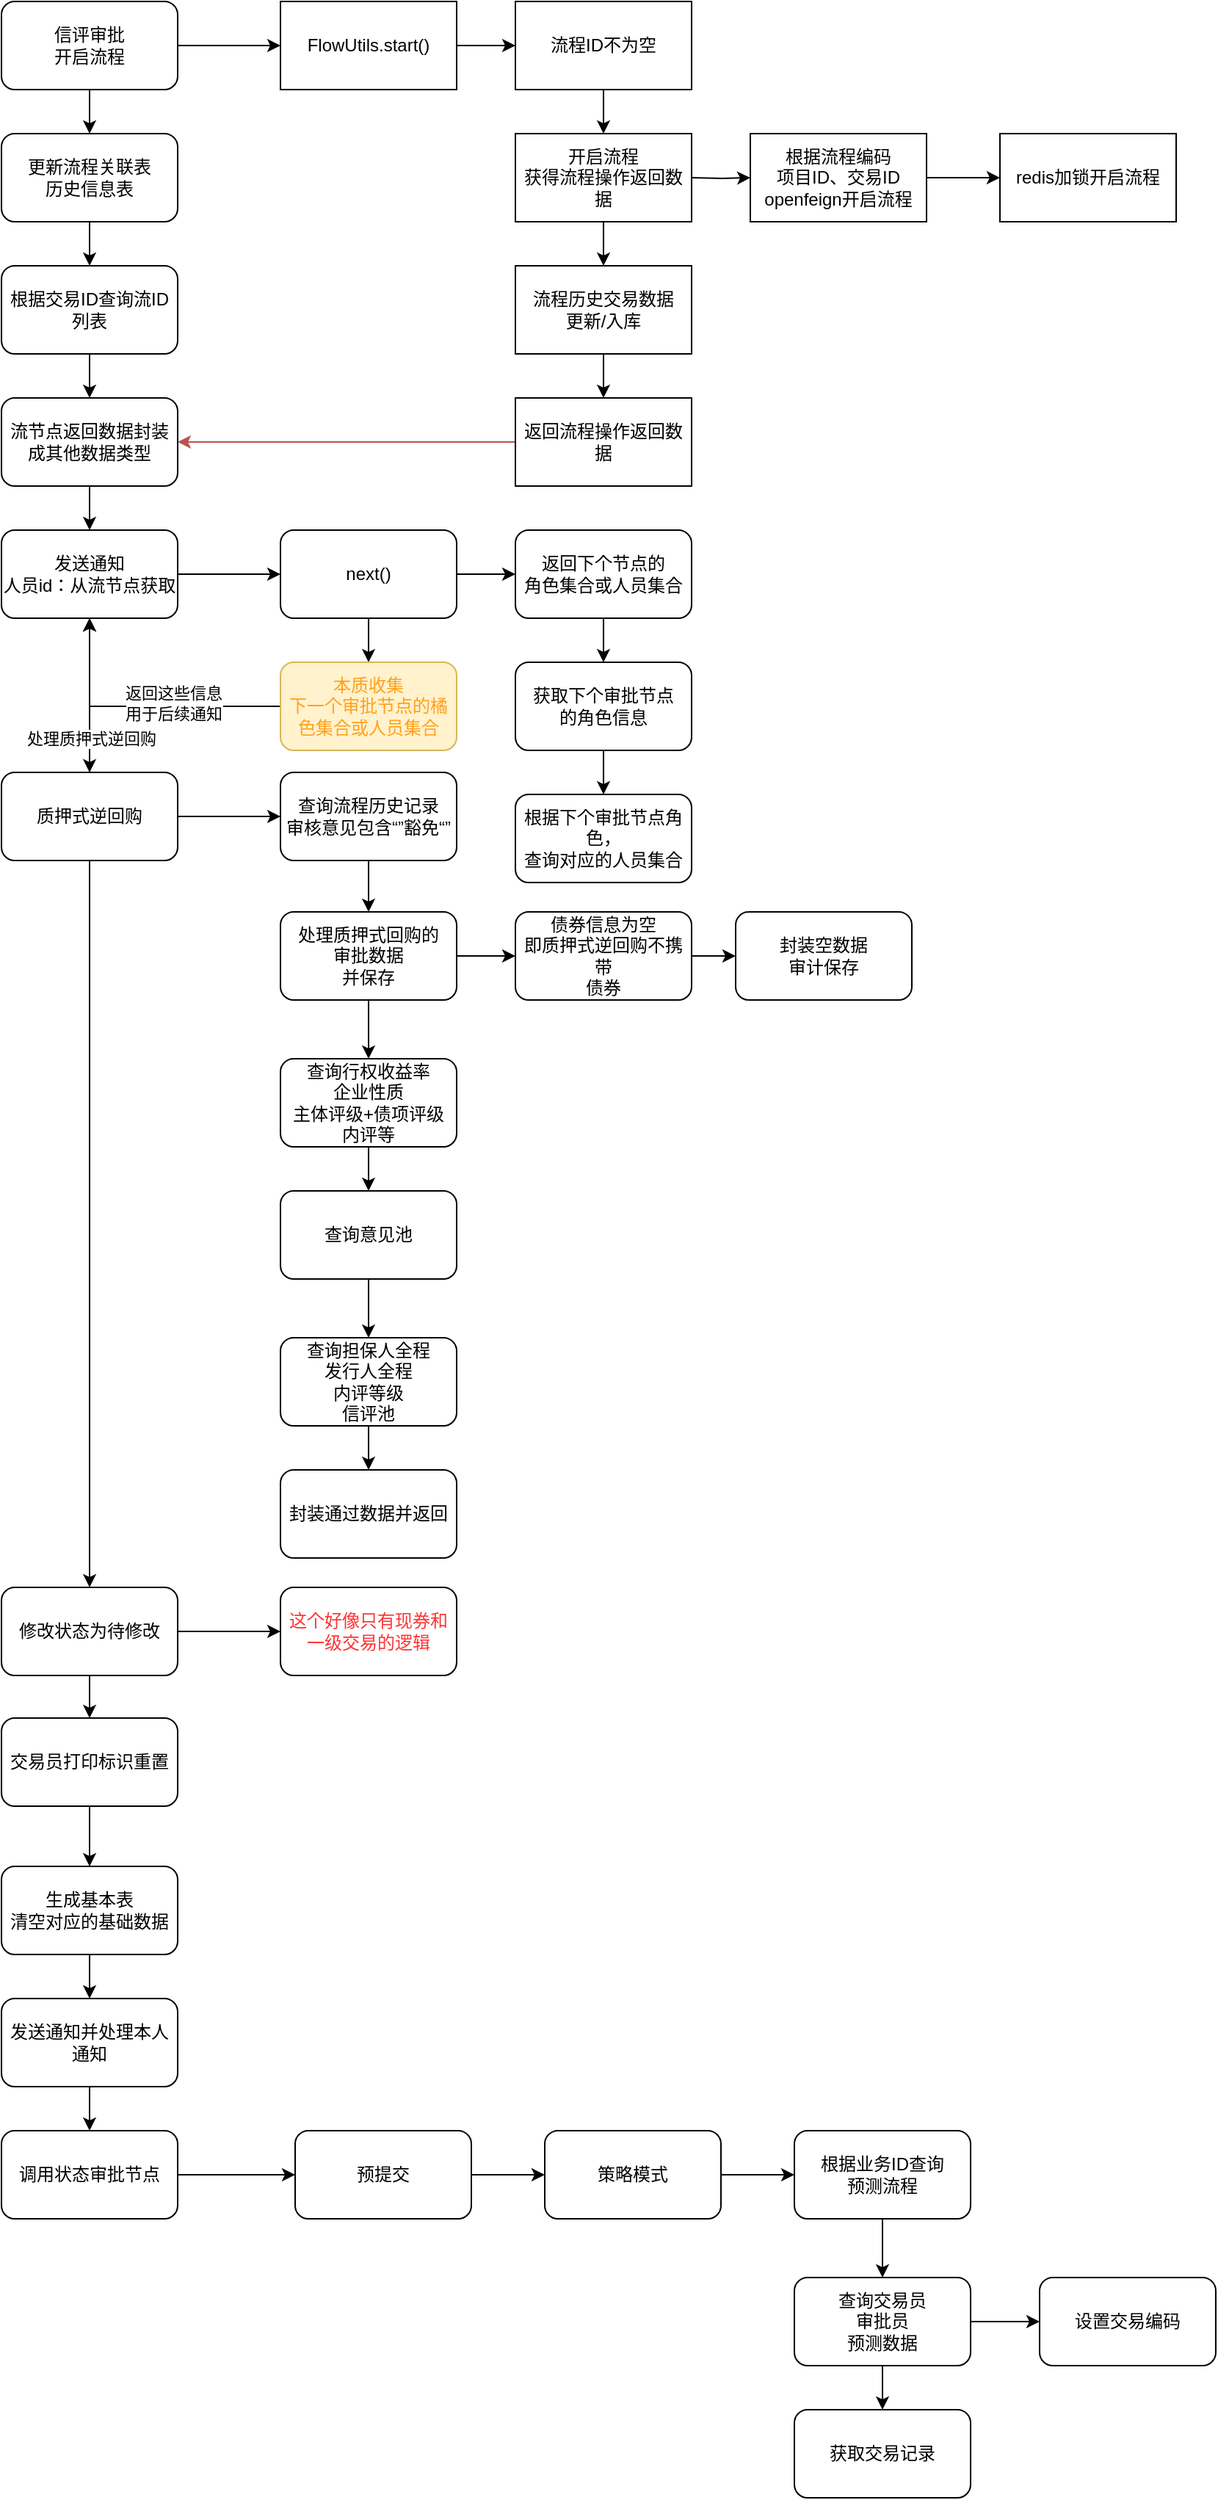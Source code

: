 <mxfile version="26.1.3">
  <diagram name="第 1 页" id="7q6q0Zq5l3fnQO4hX1ic">
    <mxGraphModel dx="1042" dy="531" grid="1" gridSize="10" guides="1" tooltips="1" connect="1" arrows="1" fold="1" page="1" pageScale="1" pageWidth="827" pageHeight="1169" math="0" shadow="0">
      <root>
        <mxCell id="0" />
        <mxCell id="1" parent="0" />
        <mxCell id="WxFiv181dfcM7yHNMsCA-7" style="edgeStyle=orthogonalEdgeStyle;rounded=0;orthogonalLoop=1;jettySize=auto;html=1;exitX=1;exitY=0.5;exitDx=0;exitDy=0;entryX=0;entryY=0.5;entryDx=0;entryDy=0;" edge="1" parent="1" source="WxFiv181dfcM7yHNMsCA-4" target="WxFiv181dfcM7yHNMsCA-6">
          <mxGeometry relative="1" as="geometry" />
        </mxCell>
        <mxCell id="WxFiv181dfcM7yHNMsCA-29" value="" style="edgeStyle=orthogonalEdgeStyle;rounded=0;orthogonalLoop=1;jettySize=auto;html=1;" edge="1" parent="1" source="WxFiv181dfcM7yHNMsCA-4" target="WxFiv181dfcM7yHNMsCA-28">
          <mxGeometry relative="1" as="geometry" />
        </mxCell>
        <mxCell id="WxFiv181dfcM7yHNMsCA-4" value="&lt;div&gt;信评审批&lt;/div&gt;开启流程" style="rounded=1;whiteSpace=wrap;html=1;" vertex="1" parent="1">
          <mxGeometry width="120" height="60" as="geometry" />
        </mxCell>
        <mxCell id="WxFiv181dfcM7yHNMsCA-8" style="edgeStyle=orthogonalEdgeStyle;rounded=0;orthogonalLoop=1;jettySize=auto;html=1;exitX=1;exitY=0.5;exitDx=0;exitDy=0;" edge="1" parent="1" source="WxFiv181dfcM7yHNMsCA-6">
          <mxGeometry relative="1" as="geometry">
            <mxPoint x="350" y="30" as="targetPoint" />
          </mxGeometry>
        </mxCell>
        <mxCell id="WxFiv181dfcM7yHNMsCA-6" value="FlowUtils.start()" style="rounded=0;whiteSpace=wrap;html=1;" vertex="1" parent="1">
          <mxGeometry x="190" width="120" height="60" as="geometry" />
        </mxCell>
        <mxCell id="WxFiv181dfcM7yHNMsCA-14" style="edgeStyle=orthogonalEdgeStyle;rounded=0;orthogonalLoop=1;jettySize=auto;html=1;exitX=0.5;exitY=1;exitDx=0;exitDy=0;entryX=0.5;entryY=0;entryDx=0;entryDy=0;" edge="1" parent="1" source="WxFiv181dfcM7yHNMsCA-9">
          <mxGeometry relative="1" as="geometry">
            <mxPoint x="410" y="90" as="targetPoint" />
          </mxGeometry>
        </mxCell>
        <mxCell id="WxFiv181dfcM7yHNMsCA-9" value="流程ID不为空" style="rounded=0;whiteSpace=wrap;html=1;" vertex="1" parent="1">
          <mxGeometry x="350" width="120" height="60" as="geometry" />
        </mxCell>
        <mxCell id="WxFiv181dfcM7yHNMsCA-16" style="edgeStyle=orthogonalEdgeStyle;rounded=0;orthogonalLoop=1;jettySize=auto;html=1;exitX=1;exitY=0.5;exitDx=0;exitDy=0;entryX=0;entryY=0.5;entryDx=0;entryDy=0;" edge="1" parent="1" target="WxFiv181dfcM7yHNMsCA-15">
          <mxGeometry relative="1" as="geometry">
            <mxPoint x="470" y="120" as="sourcePoint" />
          </mxGeometry>
        </mxCell>
        <mxCell id="WxFiv181dfcM7yHNMsCA-18" style="edgeStyle=orthogonalEdgeStyle;rounded=0;orthogonalLoop=1;jettySize=auto;html=1;exitX=1;exitY=0.5;exitDx=0;exitDy=0;entryX=0;entryY=0.5;entryDx=0;entryDy=0;" edge="1" parent="1" source="WxFiv181dfcM7yHNMsCA-15" target="WxFiv181dfcM7yHNMsCA-17">
          <mxGeometry relative="1" as="geometry" />
        </mxCell>
        <mxCell id="WxFiv181dfcM7yHNMsCA-15" value="根据流程编码&lt;div&gt;项目ID、交易ID&lt;/div&gt;&lt;div&gt;openfeign开启流程&lt;/div&gt;" style="rounded=0;whiteSpace=wrap;html=1;" vertex="1" parent="1">
          <mxGeometry x="510" y="90" width="120" height="60" as="geometry" />
        </mxCell>
        <mxCell id="WxFiv181dfcM7yHNMsCA-17" value="redis加锁开启流程" style="rounded=0;whiteSpace=wrap;html=1;" vertex="1" parent="1">
          <mxGeometry x="680" y="90" width="120" height="60" as="geometry" />
        </mxCell>
        <mxCell id="WxFiv181dfcM7yHNMsCA-22" style="edgeStyle=orthogonalEdgeStyle;rounded=0;orthogonalLoop=1;jettySize=auto;html=1;exitX=0.5;exitY=1;exitDx=0;exitDy=0;entryX=0.5;entryY=0;entryDx=0;entryDy=0;" edge="1" parent="1" source="WxFiv181dfcM7yHNMsCA-20" target="WxFiv181dfcM7yHNMsCA-21">
          <mxGeometry relative="1" as="geometry" />
        </mxCell>
        <mxCell id="WxFiv181dfcM7yHNMsCA-20" value="&lt;div&gt;开启流程&lt;/div&gt;获得流程操作返回数据" style="rounded=0;whiteSpace=wrap;html=1;" vertex="1" parent="1">
          <mxGeometry x="350" y="90" width="120" height="60" as="geometry" />
        </mxCell>
        <mxCell id="WxFiv181dfcM7yHNMsCA-26" value="" style="edgeStyle=orthogonalEdgeStyle;rounded=0;orthogonalLoop=1;jettySize=auto;html=1;" edge="1" parent="1" source="WxFiv181dfcM7yHNMsCA-21" target="WxFiv181dfcM7yHNMsCA-25">
          <mxGeometry relative="1" as="geometry" />
        </mxCell>
        <mxCell id="WxFiv181dfcM7yHNMsCA-21" value="流程历史交易数据&lt;div&gt;更新/入库&lt;/div&gt;" style="rounded=0;whiteSpace=wrap;html=1;" vertex="1" parent="1">
          <mxGeometry x="350" y="180" width="120" height="60" as="geometry" />
        </mxCell>
        <mxCell id="WxFiv181dfcM7yHNMsCA-35" style="edgeStyle=orthogonalEdgeStyle;rounded=0;orthogonalLoop=1;jettySize=auto;html=1;exitX=0;exitY=0.5;exitDx=0;exitDy=0;entryX=1;entryY=0.5;entryDx=0;entryDy=0;fillColor=#f8cecc;strokeColor=#b85450;" edge="1" parent="1" source="WxFiv181dfcM7yHNMsCA-25" target="WxFiv181dfcM7yHNMsCA-33">
          <mxGeometry relative="1" as="geometry" />
        </mxCell>
        <mxCell id="WxFiv181dfcM7yHNMsCA-25" value="返回流程操作返回数据" style="whiteSpace=wrap;html=1;rounded=0;" vertex="1" parent="1">
          <mxGeometry x="350" y="270" width="120" height="60" as="geometry" />
        </mxCell>
        <mxCell id="WxFiv181dfcM7yHNMsCA-31" value="" style="edgeStyle=orthogonalEdgeStyle;rounded=0;orthogonalLoop=1;jettySize=auto;html=1;" edge="1" parent="1" source="WxFiv181dfcM7yHNMsCA-28" target="WxFiv181dfcM7yHNMsCA-30">
          <mxGeometry relative="1" as="geometry" />
        </mxCell>
        <mxCell id="WxFiv181dfcM7yHNMsCA-28" value="更新流程关联表&lt;div&gt;历史信息表&lt;/div&gt;" style="whiteSpace=wrap;html=1;rounded=1;" vertex="1" parent="1">
          <mxGeometry y="90" width="120" height="60" as="geometry" />
        </mxCell>
        <mxCell id="WxFiv181dfcM7yHNMsCA-34" value="" style="edgeStyle=orthogonalEdgeStyle;rounded=0;orthogonalLoop=1;jettySize=auto;html=1;" edge="1" parent="1" source="WxFiv181dfcM7yHNMsCA-30" target="WxFiv181dfcM7yHNMsCA-33">
          <mxGeometry relative="1" as="geometry" />
        </mxCell>
        <mxCell id="WxFiv181dfcM7yHNMsCA-30" value="根据交易ID查询流ID&lt;div&gt;列表&lt;/div&gt;" style="whiteSpace=wrap;html=1;rounded=1;" vertex="1" parent="1">
          <mxGeometry y="180" width="120" height="60" as="geometry" />
        </mxCell>
        <mxCell id="WxFiv181dfcM7yHNMsCA-37" value="" style="edgeStyle=orthogonalEdgeStyle;rounded=0;orthogonalLoop=1;jettySize=auto;html=1;" edge="1" parent="1" source="WxFiv181dfcM7yHNMsCA-33" target="WxFiv181dfcM7yHNMsCA-36">
          <mxGeometry relative="1" as="geometry" />
        </mxCell>
        <mxCell id="WxFiv181dfcM7yHNMsCA-33" value="流节点返回数据封装成其他数据类型" style="whiteSpace=wrap;html=1;rounded=1;" vertex="1" parent="1">
          <mxGeometry y="270" width="120" height="60" as="geometry" />
        </mxCell>
        <mxCell id="WxFiv181dfcM7yHNMsCA-39" value="" style="edgeStyle=orthogonalEdgeStyle;rounded=0;orthogonalLoop=1;jettySize=auto;html=1;" edge="1" parent="1" source="WxFiv181dfcM7yHNMsCA-36" target="WxFiv181dfcM7yHNMsCA-38">
          <mxGeometry relative="1" as="geometry" />
        </mxCell>
        <mxCell id="WxFiv181dfcM7yHNMsCA-51" value="" style="edgeStyle=orthogonalEdgeStyle;rounded=0;orthogonalLoop=1;jettySize=auto;html=1;" edge="1" parent="1" source="WxFiv181dfcM7yHNMsCA-36" target="WxFiv181dfcM7yHNMsCA-50">
          <mxGeometry relative="1" as="geometry" />
        </mxCell>
        <mxCell id="WxFiv181dfcM7yHNMsCA-36" value="发送通知&lt;div&gt;人员id：从流节点获取&lt;/div&gt;" style="whiteSpace=wrap;html=1;rounded=1;" vertex="1" parent="1">
          <mxGeometry y="360" width="120" height="60" as="geometry" />
        </mxCell>
        <mxCell id="WxFiv181dfcM7yHNMsCA-41" value="" style="edgeStyle=orthogonalEdgeStyle;rounded=0;orthogonalLoop=1;jettySize=auto;html=1;" edge="1" parent="1" source="WxFiv181dfcM7yHNMsCA-38" target="WxFiv181dfcM7yHNMsCA-40">
          <mxGeometry relative="1" as="geometry" />
        </mxCell>
        <mxCell id="WxFiv181dfcM7yHNMsCA-47" value="" style="edgeStyle=orthogonalEdgeStyle;rounded=0;orthogonalLoop=1;jettySize=auto;html=1;" edge="1" parent="1" source="WxFiv181dfcM7yHNMsCA-38" target="WxFiv181dfcM7yHNMsCA-46">
          <mxGeometry relative="1" as="geometry" />
        </mxCell>
        <mxCell id="WxFiv181dfcM7yHNMsCA-38" value="next()" style="whiteSpace=wrap;html=1;rounded=1;" vertex="1" parent="1">
          <mxGeometry x="190" y="360" width="120" height="60" as="geometry" />
        </mxCell>
        <mxCell id="WxFiv181dfcM7yHNMsCA-43" value="" style="edgeStyle=orthogonalEdgeStyle;rounded=0;orthogonalLoop=1;jettySize=auto;html=1;" edge="1" parent="1" source="WxFiv181dfcM7yHNMsCA-40" target="WxFiv181dfcM7yHNMsCA-42">
          <mxGeometry relative="1" as="geometry" />
        </mxCell>
        <mxCell id="WxFiv181dfcM7yHNMsCA-40" value="返回下个节点的&lt;div&gt;角色集合或人员集合&lt;/div&gt;" style="whiteSpace=wrap;html=1;rounded=1;" vertex="1" parent="1">
          <mxGeometry x="350" y="360" width="120" height="60" as="geometry" />
        </mxCell>
        <mxCell id="WxFiv181dfcM7yHNMsCA-45" value="" style="edgeStyle=orthogonalEdgeStyle;rounded=0;orthogonalLoop=1;jettySize=auto;html=1;" edge="1" parent="1" source="WxFiv181dfcM7yHNMsCA-42" target="WxFiv181dfcM7yHNMsCA-44">
          <mxGeometry relative="1" as="geometry" />
        </mxCell>
        <mxCell id="WxFiv181dfcM7yHNMsCA-42" value="获取下个审批节点&lt;div&gt;的角色信息&lt;/div&gt;" style="whiteSpace=wrap;html=1;rounded=1;" vertex="1" parent="1">
          <mxGeometry x="350" y="450" width="120" height="60" as="geometry" />
        </mxCell>
        <mxCell id="WxFiv181dfcM7yHNMsCA-44" value="根据下个审批节点角色，&lt;div&gt;查询对应的人员集合&lt;/div&gt;" style="whiteSpace=wrap;html=1;rounded=1;" vertex="1" parent="1">
          <mxGeometry x="350" y="540" width="120" height="60" as="geometry" />
        </mxCell>
        <mxCell id="WxFiv181dfcM7yHNMsCA-48" style="edgeStyle=orthogonalEdgeStyle;rounded=0;orthogonalLoop=1;jettySize=auto;html=1;exitX=0;exitY=0.5;exitDx=0;exitDy=0;entryX=0.5;entryY=1;entryDx=0;entryDy=0;" edge="1" parent="1" source="WxFiv181dfcM7yHNMsCA-46" target="WxFiv181dfcM7yHNMsCA-36">
          <mxGeometry relative="1" as="geometry" />
        </mxCell>
        <mxCell id="WxFiv181dfcM7yHNMsCA-49" value="返回这些信息&lt;div&gt;用于后续通知&lt;/div&gt;" style="edgeLabel;html=1;align=center;verticalAlign=middle;resizable=0;points=[];" vertex="1" connectable="0" parent="WxFiv181dfcM7yHNMsCA-48">
          <mxGeometry x="-0.23" y="-2" relative="1" as="geometry">
            <mxPoint as="offset" />
          </mxGeometry>
        </mxCell>
        <mxCell id="WxFiv181dfcM7yHNMsCA-46" value="&lt;font style=&quot;&quot;&gt;本质收集&lt;/font&gt;&lt;div&gt;&lt;font style=&quot;&quot;&gt;下一个审批节点的橘色集合或人员集合&lt;/font&gt;&lt;/div&gt;" style="whiteSpace=wrap;html=1;rounded=1;fillColor=#fff2cc;strokeColor=#d6b656;fontColor=#FFA01E;" vertex="1" parent="1">
          <mxGeometry x="190" y="450" width="120" height="60" as="geometry" />
        </mxCell>
        <mxCell id="WxFiv181dfcM7yHNMsCA-52" value="" style="edgeStyle=orthogonalEdgeStyle;rounded=0;orthogonalLoop=1;jettySize=auto;html=1;" edge="1" parent="1" source="WxFiv181dfcM7yHNMsCA-50" target="WxFiv181dfcM7yHNMsCA-36">
          <mxGeometry relative="1" as="geometry" />
        </mxCell>
        <mxCell id="WxFiv181dfcM7yHNMsCA-53" value="处理质押式逆回购" style="edgeLabel;html=1;align=center;verticalAlign=middle;resizable=0;points=[];" vertex="1" connectable="0" parent="WxFiv181dfcM7yHNMsCA-52">
          <mxGeometry x="-0.556" y="-1" relative="1" as="geometry">
            <mxPoint as="offset" />
          </mxGeometry>
        </mxCell>
        <mxCell id="WxFiv181dfcM7yHNMsCA-55" value="" style="edgeStyle=orthogonalEdgeStyle;rounded=0;orthogonalLoop=1;jettySize=auto;html=1;" edge="1" parent="1" source="WxFiv181dfcM7yHNMsCA-50" target="WxFiv181dfcM7yHNMsCA-54">
          <mxGeometry relative="1" as="geometry" />
        </mxCell>
        <mxCell id="WxFiv181dfcM7yHNMsCA-73" value="" style="edgeStyle=orthogonalEdgeStyle;rounded=0;orthogonalLoop=1;jettySize=auto;html=1;" edge="1" parent="1" source="WxFiv181dfcM7yHNMsCA-50" target="WxFiv181dfcM7yHNMsCA-72">
          <mxGeometry relative="1" as="geometry" />
        </mxCell>
        <mxCell id="WxFiv181dfcM7yHNMsCA-50" value="质押式逆回购" style="whiteSpace=wrap;html=1;rounded=1;" vertex="1" parent="1">
          <mxGeometry y="525" width="120" height="60" as="geometry" />
        </mxCell>
        <mxCell id="WxFiv181dfcM7yHNMsCA-58" value="" style="edgeStyle=orthogonalEdgeStyle;rounded=0;orthogonalLoop=1;jettySize=auto;html=1;" edge="1" parent="1" source="WxFiv181dfcM7yHNMsCA-54" target="WxFiv181dfcM7yHNMsCA-57">
          <mxGeometry relative="1" as="geometry" />
        </mxCell>
        <mxCell id="WxFiv181dfcM7yHNMsCA-54" value="查询流程历史记录&lt;div&gt;审核意见包含“”豁免“”&lt;/div&gt;" style="whiteSpace=wrap;html=1;rounded=1;" vertex="1" parent="1">
          <mxGeometry x="190" y="525" width="120" height="60" as="geometry" />
        </mxCell>
        <mxCell id="WxFiv181dfcM7yHNMsCA-60" value="" style="edgeStyle=orthogonalEdgeStyle;rounded=0;orthogonalLoop=1;jettySize=auto;html=1;" edge="1" parent="1" source="WxFiv181dfcM7yHNMsCA-57" target="WxFiv181dfcM7yHNMsCA-59">
          <mxGeometry relative="1" as="geometry" />
        </mxCell>
        <mxCell id="WxFiv181dfcM7yHNMsCA-64" value="" style="edgeStyle=orthogonalEdgeStyle;rounded=0;orthogonalLoop=1;jettySize=auto;html=1;" edge="1" parent="1" source="WxFiv181dfcM7yHNMsCA-57" target="WxFiv181dfcM7yHNMsCA-63">
          <mxGeometry relative="1" as="geometry" />
        </mxCell>
        <mxCell id="WxFiv181dfcM7yHNMsCA-57" value="处理质押式回购的&lt;div&gt;审批数据&lt;/div&gt;&lt;div&gt;并保存&lt;/div&gt;" style="whiteSpace=wrap;html=1;rounded=1;" vertex="1" parent="1">
          <mxGeometry x="190" y="620" width="120" height="60" as="geometry" />
        </mxCell>
        <mxCell id="WxFiv181dfcM7yHNMsCA-62" value="" style="edgeStyle=orthogonalEdgeStyle;rounded=0;orthogonalLoop=1;jettySize=auto;html=1;" edge="1" parent="1" source="WxFiv181dfcM7yHNMsCA-59" target="WxFiv181dfcM7yHNMsCA-61">
          <mxGeometry relative="1" as="geometry" />
        </mxCell>
        <mxCell id="WxFiv181dfcM7yHNMsCA-59" value="债券信息为空&lt;div&gt;即质押式逆回购不携带&lt;/div&gt;&lt;div&gt;债券&lt;/div&gt;" style="whiteSpace=wrap;html=1;rounded=1;" vertex="1" parent="1">
          <mxGeometry x="350" y="620" width="120" height="60" as="geometry" />
        </mxCell>
        <mxCell id="WxFiv181dfcM7yHNMsCA-61" value="封装空数据&lt;div&gt;审计保存&lt;/div&gt;" style="whiteSpace=wrap;html=1;rounded=1;" vertex="1" parent="1">
          <mxGeometry x="500" y="620" width="120" height="60" as="geometry" />
        </mxCell>
        <mxCell id="WxFiv181dfcM7yHNMsCA-67" value="" style="edgeStyle=orthogonalEdgeStyle;rounded=0;orthogonalLoop=1;jettySize=auto;html=1;" edge="1" parent="1" source="WxFiv181dfcM7yHNMsCA-63" target="WxFiv181dfcM7yHNMsCA-66">
          <mxGeometry relative="1" as="geometry" />
        </mxCell>
        <mxCell id="WxFiv181dfcM7yHNMsCA-63" value="查询行权收益率&lt;div&gt;企业性质&lt;/div&gt;&lt;div&gt;主体评级+债项评级&lt;/div&gt;&lt;div&gt;内评等&lt;/div&gt;" style="whiteSpace=wrap;html=1;rounded=1;" vertex="1" parent="1">
          <mxGeometry x="190" y="720" width="120" height="60" as="geometry" />
        </mxCell>
        <mxCell id="WxFiv181dfcM7yHNMsCA-69" value="" style="edgeStyle=orthogonalEdgeStyle;rounded=0;orthogonalLoop=1;jettySize=auto;html=1;" edge="1" parent="1" source="WxFiv181dfcM7yHNMsCA-66" target="WxFiv181dfcM7yHNMsCA-68">
          <mxGeometry relative="1" as="geometry" />
        </mxCell>
        <mxCell id="WxFiv181dfcM7yHNMsCA-66" value="查询意见池" style="whiteSpace=wrap;html=1;rounded=1;" vertex="1" parent="1">
          <mxGeometry x="190" y="810" width="120" height="60" as="geometry" />
        </mxCell>
        <mxCell id="WxFiv181dfcM7yHNMsCA-71" value="" style="edgeStyle=orthogonalEdgeStyle;rounded=0;orthogonalLoop=1;jettySize=auto;html=1;" edge="1" parent="1" source="WxFiv181dfcM7yHNMsCA-68" target="WxFiv181dfcM7yHNMsCA-70">
          <mxGeometry relative="1" as="geometry" />
        </mxCell>
        <mxCell id="WxFiv181dfcM7yHNMsCA-68" value="查询担保人全程&lt;div&gt;发行人全程&lt;/div&gt;&lt;div&gt;内评等级&lt;/div&gt;&lt;div&gt;信评池&lt;/div&gt;" style="whiteSpace=wrap;html=1;rounded=1;" vertex="1" parent="1">
          <mxGeometry x="190" y="910" width="120" height="60" as="geometry" />
        </mxCell>
        <mxCell id="WxFiv181dfcM7yHNMsCA-70" value="封装通过数据并返回" style="whiteSpace=wrap;html=1;rounded=1;" vertex="1" parent="1">
          <mxGeometry x="190" y="1000" width="120" height="60" as="geometry" />
        </mxCell>
        <mxCell id="WxFiv181dfcM7yHNMsCA-75" value="" style="edgeStyle=orthogonalEdgeStyle;rounded=0;orthogonalLoop=1;jettySize=auto;html=1;" edge="1" parent="1" source="WxFiv181dfcM7yHNMsCA-72" target="WxFiv181dfcM7yHNMsCA-74">
          <mxGeometry relative="1" as="geometry" />
        </mxCell>
        <mxCell id="WxFiv181dfcM7yHNMsCA-77" value="" style="edgeStyle=orthogonalEdgeStyle;rounded=0;orthogonalLoop=1;jettySize=auto;html=1;" edge="1" parent="1" source="WxFiv181dfcM7yHNMsCA-72" target="WxFiv181dfcM7yHNMsCA-76">
          <mxGeometry relative="1" as="geometry" />
        </mxCell>
        <mxCell id="WxFiv181dfcM7yHNMsCA-72" value="修改状态为待修改" style="whiteSpace=wrap;html=1;rounded=1;" vertex="1" parent="1">
          <mxGeometry y="1080" width="120" height="60" as="geometry" />
        </mxCell>
        <mxCell id="WxFiv181dfcM7yHNMsCA-74" value="&lt;font style=&quot;color: rgb(255, 51, 51);&quot;&gt;这个好像只有现券和一级交易的逻辑&lt;/font&gt;" style="whiteSpace=wrap;html=1;rounded=1;" vertex="1" parent="1">
          <mxGeometry x="190" y="1080" width="120" height="60" as="geometry" />
        </mxCell>
        <mxCell id="WxFiv181dfcM7yHNMsCA-79" value="" style="edgeStyle=orthogonalEdgeStyle;rounded=0;orthogonalLoop=1;jettySize=auto;html=1;" edge="1" parent="1" source="WxFiv181dfcM7yHNMsCA-76" target="WxFiv181dfcM7yHNMsCA-78">
          <mxGeometry relative="1" as="geometry" />
        </mxCell>
        <mxCell id="WxFiv181dfcM7yHNMsCA-76" value="交易员打印标识重置" style="whiteSpace=wrap;html=1;rounded=1;" vertex="1" parent="1">
          <mxGeometry y="1169" width="120" height="60" as="geometry" />
        </mxCell>
        <mxCell id="WxFiv181dfcM7yHNMsCA-82" value="" style="edgeStyle=orthogonalEdgeStyle;rounded=0;orthogonalLoop=1;jettySize=auto;html=1;" edge="1" parent="1" source="WxFiv181dfcM7yHNMsCA-78" target="WxFiv181dfcM7yHNMsCA-81">
          <mxGeometry relative="1" as="geometry" />
        </mxCell>
        <mxCell id="WxFiv181dfcM7yHNMsCA-78" value="生成基本表&lt;div&gt;清空对应的基础数据&lt;/div&gt;" style="whiteSpace=wrap;html=1;rounded=1;" vertex="1" parent="1">
          <mxGeometry y="1270" width="120" height="60" as="geometry" />
        </mxCell>
        <mxCell id="WxFiv181dfcM7yHNMsCA-84" value="" style="edgeStyle=orthogonalEdgeStyle;rounded=0;orthogonalLoop=1;jettySize=auto;html=1;" edge="1" parent="1" source="WxFiv181dfcM7yHNMsCA-81" target="WxFiv181dfcM7yHNMsCA-83">
          <mxGeometry relative="1" as="geometry" />
        </mxCell>
        <mxCell id="WxFiv181dfcM7yHNMsCA-81" value="发送通知并处理本人通知" style="whiteSpace=wrap;html=1;rounded=1;" vertex="1" parent="1">
          <mxGeometry y="1360" width="120" height="60" as="geometry" />
        </mxCell>
        <mxCell id="WxFiv181dfcM7yHNMsCA-86" value="" style="edgeStyle=orthogonalEdgeStyle;rounded=0;orthogonalLoop=1;jettySize=auto;html=1;" edge="1" parent="1" source="WxFiv181dfcM7yHNMsCA-83" target="WxFiv181dfcM7yHNMsCA-85">
          <mxGeometry relative="1" as="geometry" />
        </mxCell>
        <mxCell id="WxFiv181dfcM7yHNMsCA-83" value="调用状态审批节点" style="whiteSpace=wrap;html=1;rounded=1;" vertex="1" parent="1">
          <mxGeometry y="1450" width="120" height="60" as="geometry" />
        </mxCell>
        <mxCell id="WxFiv181dfcM7yHNMsCA-88" value="" style="edgeStyle=orthogonalEdgeStyle;rounded=0;orthogonalLoop=1;jettySize=auto;html=1;" edge="1" parent="1" source="WxFiv181dfcM7yHNMsCA-85" target="WxFiv181dfcM7yHNMsCA-87">
          <mxGeometry relative="1" as="geometry" />
        </mxCell>
        <mxCell id="WxFiv181dfcM7yHNMsCA-85" value="预提交" style="whiteSpace=wrap;html=1;rounded=1;" vertex="1" parent="1">
          <mxGeometry x="200" y="1450" width="120" height="60" as="geometry" />
        </mxCell>
        <mxCell id="WxFiv181dfcM7yHNMsCA-90" value="" style="edgeStyle=orthogonalEdgeStyle;rounded=0;orthogonalLoop=1;jettySize=auto;html=1;" edge="1" parent="1" source="WxFiv181dfcM7yHNMsCA-87" target="WxFiv181dfcM7yHNMsCA-89">
          <mxGeometry relative="1" as="geometry" />
        </mxCell>
        <mxCell id="WxFiv181dfcM7yHNMsCA-87" value="策略模式" style="whiteSpace=wrap;html=1;rounded=1;" vertex="1" parent="1">
          <mxGeometry x="370" y="1450" width="120" height="60" as="geometry" />
        </mxCell>
        <mxCell id="WxFiv181dfcM7yHNMsCA-92" value="" style="edgeStyle=orthogonalEdgeStyle;rounded=0;orthogonalLoop=1;jettySize=auto;html=1;" edge="1" parent="1" source="WxFiv181dfcM7yHNMsCA-89" target="WxFiv181dfcM7yHNMsCA-91">
          <mxGeometry relative="1" as="geometry" />
        </mxCell>
        <mxCell id="WxFiv181dfcM7yHNMsCA-89" value="根据业务ID查询&lt;div&gt;预测流程&lt;/div&gt;" style="whiteSpace=wrap;html=1;rounded=1;" vertex="1" parent="1">
          <mxGeometry x="540" y="1450" width="120" height="60" as="geometry" />
        </mxCell>
        <mxCell id="WxFiv181dfcM7yHNMsCA-94" value="" style="edgeStyle=orthogonalEdgeStyle;rounded=0;orthogonalLoop=1;jettySize=auto;html=1;" edge="1" parent="1" source="WxFiv181dfcM7yHNMsCA-91" target="WxFiv181dfcM7yHNMsCA-93">
          <mxGeometry relative="1" as="geometry" />
        </mxCell>
        <mxCell id="WxFiv181dfcM7yHNMsCA-96" value="" style="edgeStyle=orthogonalEdgeStyle;rounded=0;orthogonalLoop=1;jettySize=auto;html=1;" edge="1" parent="1" source="WxFiv181dfcM7yHNMsCA-91" target="WxFiv181dfcM7yHNMsCA-95">
          <mxGeometry relative="1" as="geometry" />
        </mxCell>
        <mxCell id="WxFiv181dfcM7yHNMsCA-91" value="查询交易员&lt;div&gt;审批员&lt;/div&gt;&lt;div&gt;预测数据&lt;/div&gt;" style="whiteSpace=wrap;html=1;rounded=1;" vertex="1" parent="1">
          <mxGeometry x="540" y="1550" width="120" height="60" as="geometry" />
        </mxCell>
        <mxCell id="WxFiv181dfcM7yHNMsCA-93" value="获取交易记录" style="whiteSpace=wrap;html=1;rounded=1;" vertex="1" parent="1">
          <mxGeometry x="540" y="1640" width="120" height="60" as="geometry" />
        </mxCell>
        <mxCell id="WxFiv181dfcM7yHNMsCA-95" value="设置交易编码" style="whiteSpace=wrap;html=1;rounded=1;" vertex="1" parent="1">
          <mxGeometry x="707" y="1550" width="120" height="60" as="geometry" />
        </mxCell>
      </root>
    </mxGraphModel>
  </diagram>
</mxfile>
